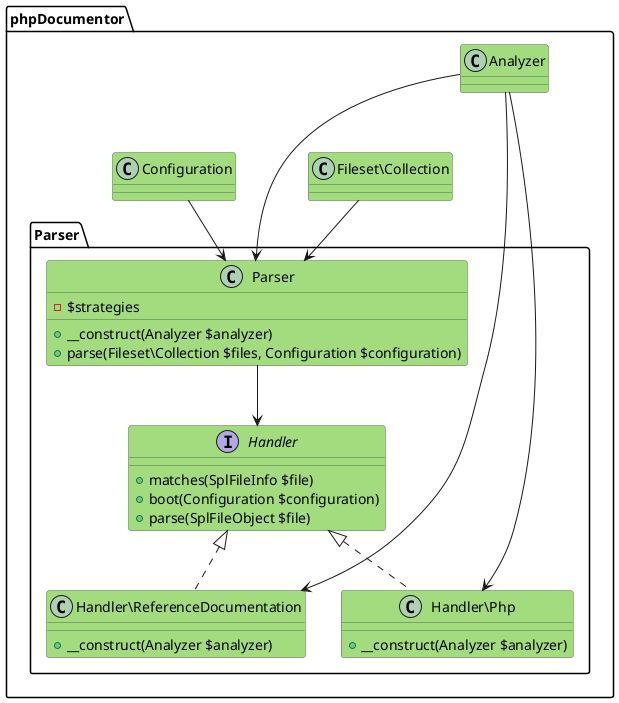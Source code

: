 @startuml

skinparam classBorderColor #516f42
skinparam classBackgroundColor #a3dc7f
skinparam shadowing false

package phpDocumentor {
    class Analyzer
    class Configuration
    class Fileset\Collection

    package Parser {
        class Parser {
            - $strategies
            + __construct(Analyzer $analyzer)
            + parse(Fileset\Collection $files, Configuration $configuration)
        }

        interface Handler {
          + matches(SplFileInfo $file)
          + boot(Configuration $configuration)
          + parse(SplFileObject $file)
        }

        class Handler\Php {
            + __construct(Analyzer $analyzer)
        }

        class Handler\ReferenceDocumentation {
            + __construct(Analyzer $analyzer)
        }

        "Analyzer" --> "Parser"
        "Configuration" --> "Parser"
        "Fileset\Collection" --> "Parser"
        "Parser" --> "Handler"
        "Handler" <|.. "Handler\Php"
        "Handler" <|.. "Handler\ReferenceDocumentation"
        "Analyzer" -----> "Handler\Php"
        "Analyzer" -----> "Handler\ReferenceDocumentation"
    }
}

@enduml
